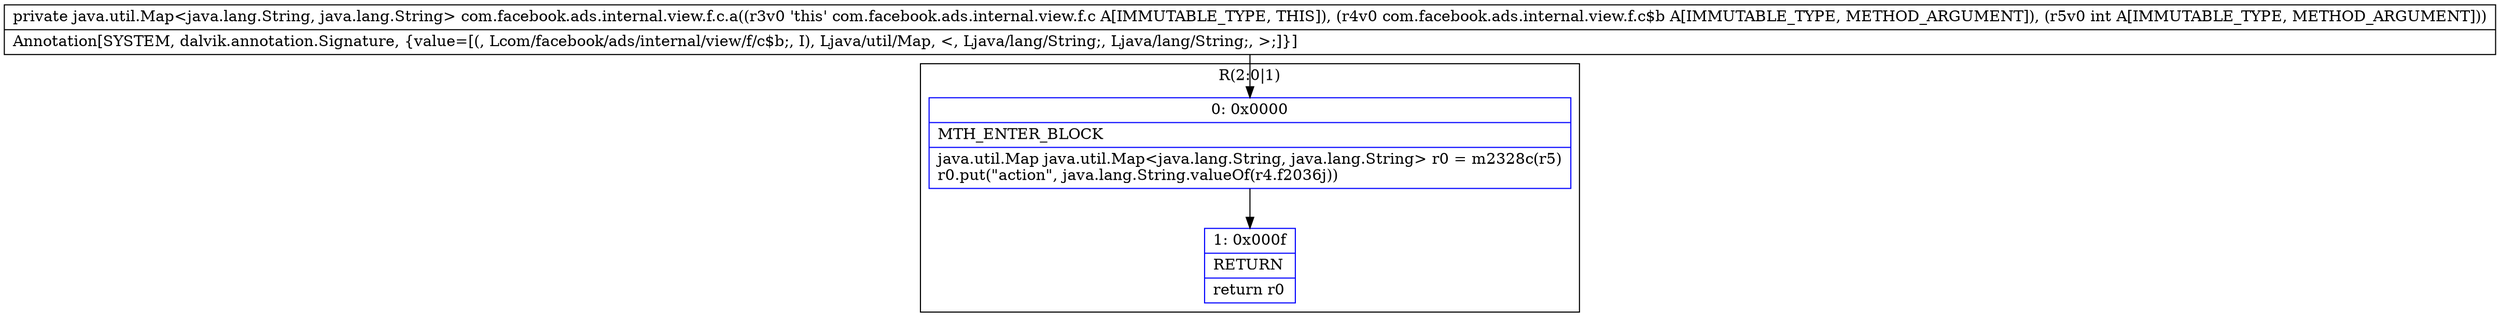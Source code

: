 digraph "CFG forcom.facebook.ads.internal.view.f.c.a(Lcom\/facebook\/ads\/internal\/view\/f\/c$b;I)Ljava\/util\/Map;" {
subgraph cluster_Region_564870892 {
label = "R(2:0|1)";
node [shape=record,color=blue];
Node_0 [shape=record,label="{0\:\ 0x0000|MTH_ENTER_BLOCK\l|java.util.Map java.util.Map\<java.lang.String, java.lang.String\> r0 = m2328c(r5)\lr0.put(\"action\", java.lang.String.valueOf(r4.f2036j))\l}"];
Node_1 [shape=record,label="{1\:\ 0x000f|RETURN\l|return r0\l}"];
}
MethodNode[shape=record,label="{private java.util.Map\<java.lang.String, java.lang.String\> com.facebook.ads.internal.view.f.c.a((r3v0 'this' com.facebook.ads.internal.view.f.c A[IMMUTABLE_TYPE, THIS]), (r4v0 com.facebook.ads.internal.view.f.c$b A[IMMUTABLE_TYPE, METHOD_ARGUMENT]), (r5v0 int A[IMMUTABLE_TYPE, METHOD_ARGUMENT]))  | Annotation[SYSTEM, dalvik.annotation.Signature, \{value=[(, Lcom\/facebook\/ads\/internal\/view\/f\/c$b;, I), Ljava\/util\/Map, \<, Ljava\/lang\/String;, Ljava\/lang\/String;, \>;]\}]\l}"];
MethodNode -> Node_0;
Node_0 -> Node_1;
}


